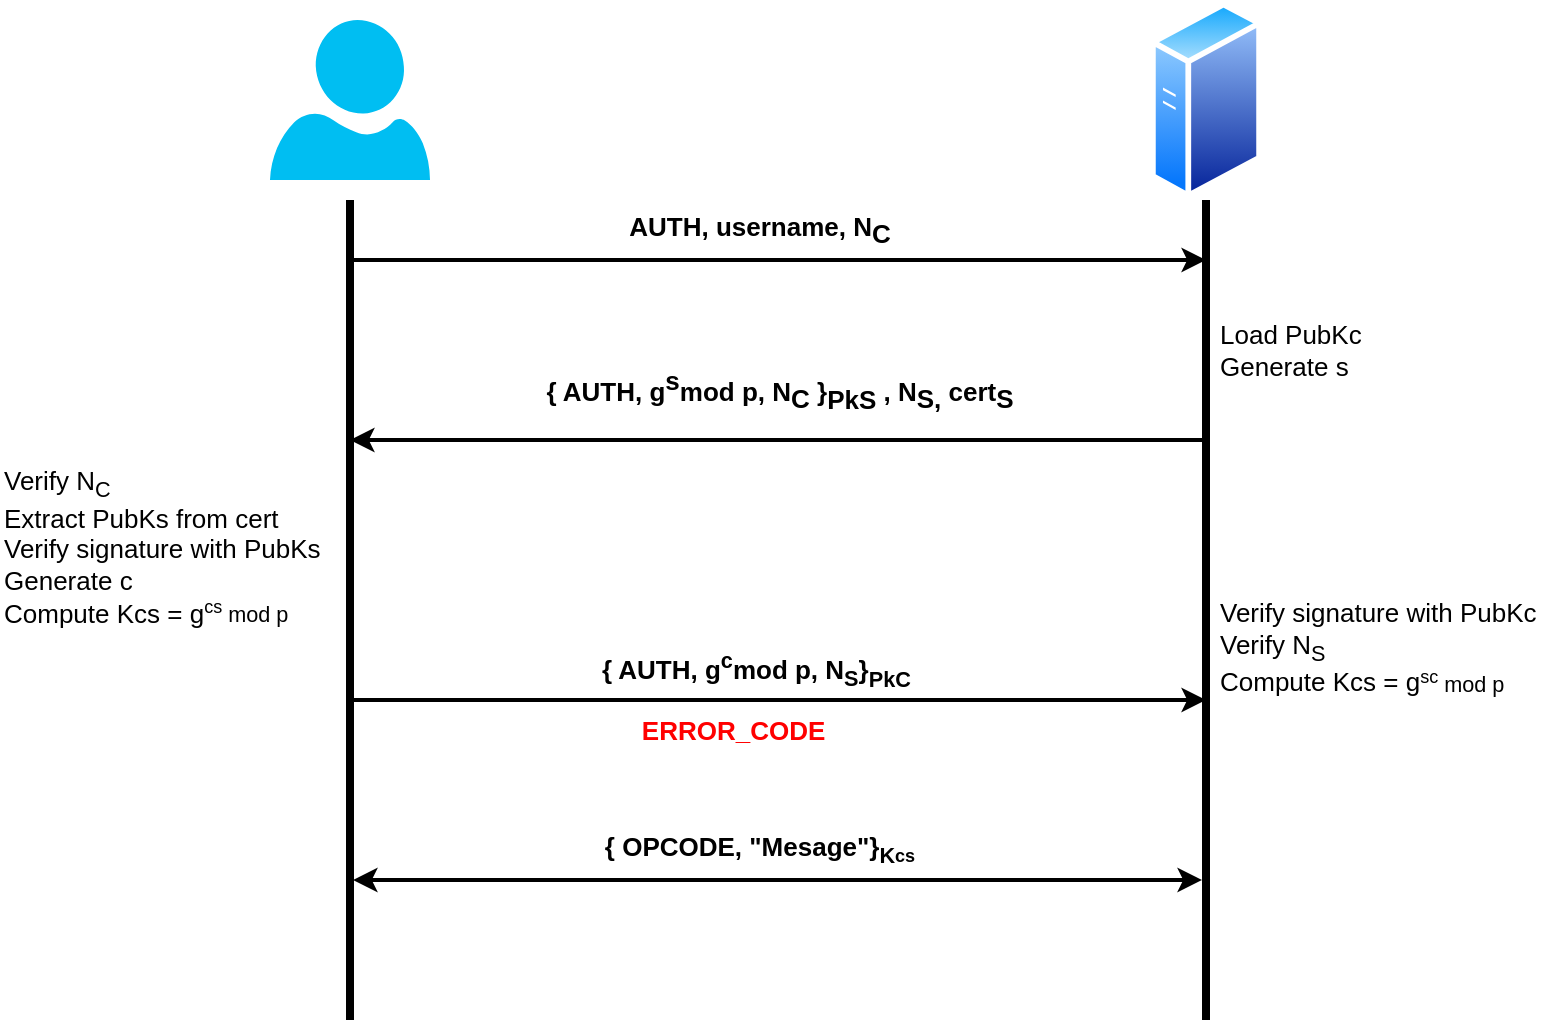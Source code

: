 <mxfile version="16.0.3"><diagram id="nC_2VJVUTyamqz3GQqp0" name="Page-1"><mxGraphModel dx="1185" dy="620" grid="1" gridSize="10" guides="1" tooltips="1" connect="1" arrows="1" fold="1" page="1" pageScale="1" pageWidth="850" pageHeight="1100" math="0" shadow="0"><root><mxCell id="0"/><mxCell id="1" parent="0"/><mxCell id="DWfG4LB8nmVek_DGBe8i-6" value="" style="aspect=fixed;perimeter=ellipsePerimeter;html=1;align=center;shadow=0;dashed=0;spacingTop=3;image;image=img/lib/active_directory/generic_server.svg;" vertex="1" parent="1"><mxGeometry x="620" y="100" width="56" height="100" as="geometry"/></mxCell><mxCell id="DWfG4LB8nmVek_DGBe8i-7" value="" style="verticalLabelPosition=bottom;html=1;verticalAlign=top;align=center;strokeColor=none;fillColor=#00BEF2;shape=mxgraph.azure.user;" vertex="1" parent="1"><mxGeometry x="180" y="110" width="80" height="80" as="geometry"/></mxCell><mxCell id="DWfG4LB8nmVek_DGBe8i-8" value="" style="line;strokeWidth=4;direction=south;html=1;perimeter=backbonePerimeter;points=[];outlineConnect=0;" vertex="1" parent="1"><mxGeometry x="215" y="200" width="10" height="410" as="geometry"/></mxCell><mxCell id="DWfG4LB8nmVek_DGBe8i-9" value="" style="line;strokeWidth=4;direction=south;html=1;perimeter=backbonePerimeter;points=[];outlineConnect=0;" vertex="1" parent="1"><mxGeometry x="643" y="200" width="10" height="410" as="geometry"/></mxCell><mxCell id="DWfG4LB8nmVek_DGBe8i-12" value="" style="endArrow=classic;html=1;rounded=0;strokeWidth=2;" edge="1" parent="1" source="DWfG4LB8nmVek_DGBe8i-8"><mxGeometry width="50" height="50" relative="1" as="geometry"><mxPoint x="230" y="230" as="sourcePoint"/><mxPoint x="648" y="230" as="targetPoint"/><Array as="points"><mxPoint x="360" y="230"/><mxPoint x="460" y="230"/></Array></mxGeometry></mxCell><mxCell id="DWfG4LB8nmVek_DGBe8i-14" value="" style="endArrow=classic;html=1;rounded=0;strokeWidth=2;" edge="1" parent="1" source="DWfG4LB8nmVek_DGBe8i-9"><mxGeometry width="50" height="50" relative="1" as="geometry"><mxPoint x="640" y="320" as="sourcePoint"/><mxPoint x="220" y="320" as="targetPoint"/></mxGeometry></mxCell><mxCell id="DWfG4LB8nmVek_DGBe8i-15" value="" style="endArrow=classic;html=1;rounded=0;strokeWidth=2;" edge="1" parent="1" source="DWfG4LB8nmVek_DGBe8i-8"><mxGeometry width="50" height="50" relative="1" as="geometry"><mxPoint x="230" y="400" as="sourcePoint"/><mxPoint x="648" y="450" as="targetPoint"/></mxGeometry></mxCell><mxCell id="DWfG4LB8nmVek_DGBe8i-16" value="AUTH, username, N&lt;sub style=&quot;font-size: 13px&quot;&gt;C&lt;/sub&gt;" style="text;html=1;strokeColor=none;fillColor=none;align=center;verticalAlign=middle;whiteSpace=wrap;rounded=0;fontStyle=1;fontSize=13;" vertex="1" parent="1"><mxGeometry x="345" y="200" width="160" height="30" as="geometry"/></mxCell><mxCell id="DWfG4LB8nmVek_DGBe8i-17" value="{ AUTH, g&lt;sup style=&quot;font-size: 13px&quot;&gt;s&lt;/sup&gt;mod p, N&lt;sub style=&quot;font-size: 13px&quot;&gt;C &lt;/sub&gt;}&lt;span style=&quot;font-size: 13px&quot;&gt;&lt;sub style=&quot;font-size: 13px&quot;&gt;PkS&amp;nbsp;&lt;/sub&gt;&lt;/span&gt;, N&lt;sub style=&quot;font-size: 13px&quot;&gt;S, &lt;/sub&gt;cert&lt;sub style=&quot;font-size: 13px&quot;&gt;S&lt;/sub&gt;" style="text;html=1;strokeColor=none;fillColor=none;align=center;verticalAlign=middle;whiteSpace=wrap;rounded=0;strokeWidth=3;fontSize=13;fontStyle=1" vertex="1" parent="1"><mxGeometry x="250" y="280" width="370" height="30" as="geometry"/></mxCell><mxCell id="DWfG4LB8nmVek_DGBe8i-18" value="{ AUTH, g&lt;sup&gt;c&lt;/sup&gt;mod p, N&lt;sub&gt;S&lt;/sub&gt;}&lt;span style=&quot;font-size: 13px&quot;&gt;&lt;span style=&quot;font-size: 13px&quot;&gt;&lt;sub&gt;PkC&lt;/sub&gt;&lt;/span&gt;&lt;sub style=&quot;font-size: 13px&quot;&gt;&amp;nbsp;&lt;/sub&gt;&lt;/span&gt;" style="text;html=1;strokeColor=none;fillColor=none;align=center;verticalAlign=middle;whiteSpace=wrap;rounded=0;strokeWidth=3;fontSize=13;fontStyle=1" vertex="1" parent="1"><mxGeometry x="240" y="420" width="370" height="30" as="geometry"/></mxCell><mxCell id="DWfG4LB8nmVek_DGBe8i-19" value="&amp;nbsp;ERROR_CODE" style="text;html=1;strokeColor=none;fillColor=none;align=center;verticalAlign=middle;whiteSpace=wrap;rounded=0;strokeWidth=3;fontSize=13;fontStyle=1;fontColor=#FF0000;" vertex="1" parent="1"><mxGeometry x="225" y="450" width="370" height="30" as="geometry"/></mxCell><mxCell id="DWfG4LB8nmVek_DGBe8i-22" value="" style="endArrow=classic;startArrow=classic;html=1;rounded=0;fontSize=13;fontColor=#FF0000;strokeWidth=2;" edge="1" parent="1" source="DWfG4LB8nmVek_DGBe8i-8" target="DWfG4LB8nmVek_DGBe8i-9"><mxGeometry width="50" height="50" relative="1" as="geometry"><mxPoint x="375" y="540" as="sourcePoint"/><mxPoint x="425" y="490" as="targetPoint"/><Array as="points"><mxPoint x="310" y="540"/></Array></mxGeometry></mxCell><mxCell id="DWfG4LB8nmVek_DGBe8i-23" value="{ OPCODE, &quot;Mesage&quot;}&lt;sub&gt;K&lt;/sub&gt;&lt;span style=&quot;font-size: 10.833px&quot;&gt;&lt;sub&gt;cs&lt;/sub&gt;&lt;/span&gt;" style="text;html=1;strokeColor=none;fillColor=none;align=center;verticalAlign=middle;whiteSpace=wrap;rounded=0;strokeWidth=3;fontSize=13;fontStyle=1" vertex="1" parent="1"><mxGeometry x="240" y="510" width="370" height="30" as="geometry"/></mxCell><mxCell id="DWfG4LB8nmVek_DGBe8i-25" value="Load PubKc&lt;br&gt;Generate s" style="text;html=1;strokeColor=none;fillColor=none;align=left;verticalAlign=middle;whiteSpace=wrap;rounded=0;fontSize=13;fontColor=#000000;" vertex="1" parent="1"><mxGeometry x="653" y="260" width="80" height="30" as="geometry"/></mxCell><mxCell id="DWfG4LB8nmVek_DGBe8i-27" value="Verify N&lt;sub&gt;C&lt;br&gt;&lt;/sub&gt;Extract PubKs from cert&lt;br&gt;Verify signature with PubKs&lt;br&gt;Generate c&lt;br&gt;Compute Kcs = g&lt;span style=&quot;font-size: 10.833px&quot;&gt;&lt;sup&gt;cs&lt;/sup&gt;&amp;nbsp;mod p&lt;/span&gt;&lt;sub&gt;&lt;br&gt;&lt;/sub&gt;" style="text;html=1;strokeColor=none;fillColor=none;align=left;verticalAlign=middle;whiteSpace=wrap;rounded=0;fontSize=13;fontColor=#000000;" vertex="1" parent="1"><mxGeometry x="45" y="330" width="170" height="90" as="geometry"/></mxCell><mxCell id="DWfG4LB8nmVek_DGBe8i-34" value="Verify signature with PubKc&lt;br&gt;Verify N&lt;sub&gt;S&amp;nbsp;&lt;br&gt;&lt;/sub&gt;Compute Kcs = g&lt;span style=&quot;font-size: 10.833px&quot;&gt;&lt;sup&gt;sc&lt;/sup&gt;&amp;nbsp;mod p&lt;/span&gt;&lt;span style=&quot;font-size: 10.833px&quot;&gt;&lt;sub&gt;&lt;br&gt;&lt;/sub&gt;&lt;/span&gt;" style="text;html=1;strokeColor=none;fillColor=none;align=left;verticalAlign=middle;whiteSpace=wrap;rounded=0;fontSize=13;fontColor=#000000;" vertex="1" parent="1"><mxGeometry x="653" y="400" width="170" height="50" as="geometry"/></mxCell></root></mxGraphModel></diagram></mxfile>